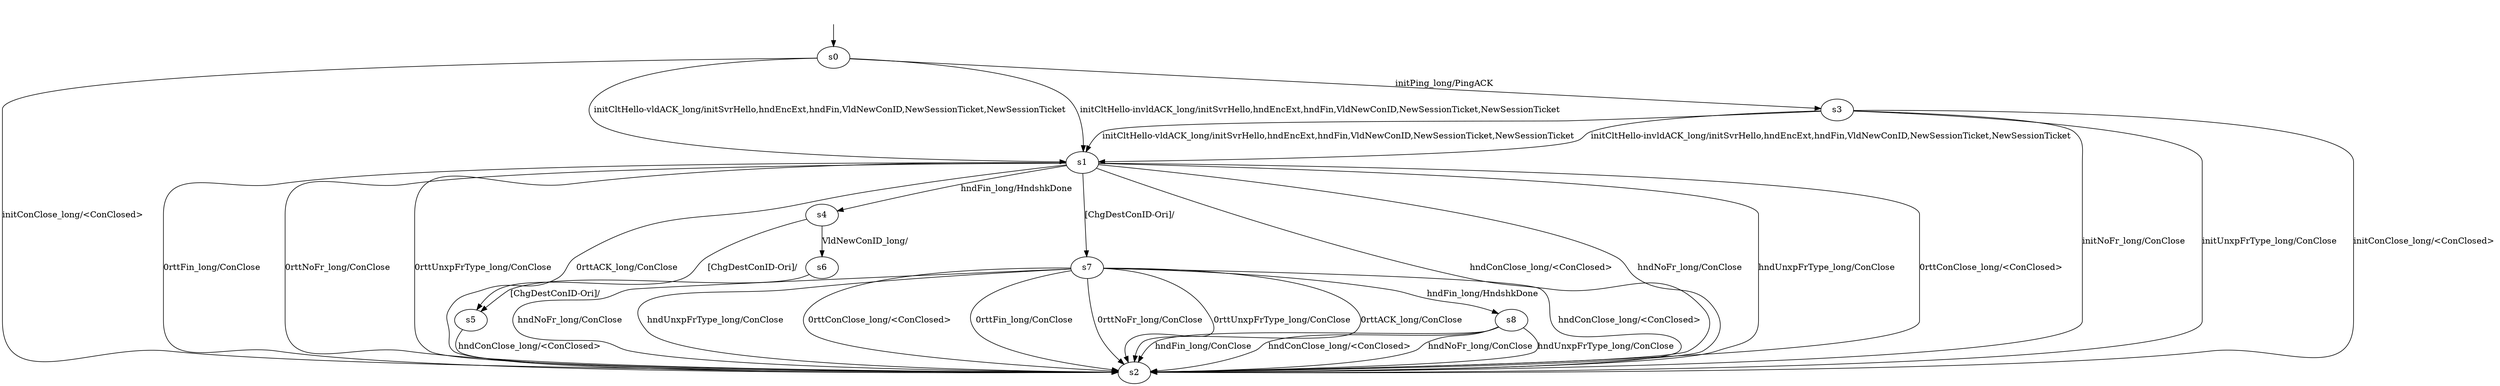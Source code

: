 digraph "../results/quicheModels/quiche-PSK-l-0/learnedModel" {
s0 [label=s0];
s1 [label=s1];
s2 [label=s2];
s3 [label=s3];
s4 [label=s4];
s5 [label=s5];
s6 [label=s6];
s7 [label=s7];
s8 [label=s8];
s0 -> s3  [label="initPing_long/PingACK "];
s0 -> s2  [label="initConClose_long/<ConClosed> "];
s0 -> s1  [label="initCltHello-vldACK_long/initSvrHello,hndEncExt,hndFin,VldNewConID,NewSessionTicket,NewSessionTicket "];
s0 -> s1  [label="initCltHello-invldACK_long/initSvrHello,hndEncExt,hndFin,VldNewConID,NewSessionTicket,NewSessionTicket "];
s1 -> s4  [label="hndFin_long/HndshkDone "];
s1 -> s2  [label="hndConClose_long/<ConClosed> "];
s1 -> s2  [label="hndNoFr_long/ConClose "];
s1 -> s2  [label="hndUnxpFrType_long/ConClose "];
s1 -> s2  [label="0rttConClose_long/<ConClosed> "];
s1 -> s2  [label="0rttFin_long/ConClose "];
s1 -> s2  [label="0rttNoFr_long/ConClose "];
s1 -> s2  [label="0rttUnxpFrType_long/ConClose "];
s1 -> s2  [label="0rttACK_long/ConClose "];
s1 -> s7  [label="[ChgDestConID-Ori]/ "];
s3 -> s2  [label="initConClose_long/<ConClosed> "];
s3 -> s1  [label="initCltHello-vldACK_long/initSvrHello,hndEncExt,hndFin,VldNewConID,NewSessionTicket,NewSessionTicket "];
s3 -> s1  [label="initCltHello-invldACK_long/initSvrHello,hndEncExt,hndFin,VldNewConID,NewSessionTicket,NewSessionTicket "];
s3 -> s2  [label="initNoFr_long/ConClose "];
s3 -> s2  [label="initUnxpFrType_long/ConClose "];
s4 -> s6  [label="VldNewConID_long/ "];
s4 -> s5  [label="[ChgDestConID-Ori]/ "];
s5 -> s2  [label="hndConClose_long/<ConClosed> "];
s6 -> s5  [label="[ChgDestConID-Ori]/ "];
s7 -> s8  [label="hndFin_long/HndshkDone "];
s7 -> s2  [label="hndConClose_long/<ConClosed> "];
s7 -> s2  [label="hndNoFr_long/ConClose "];
s7 -> s2  [label="hndUnxpFrType_long/ConClose "];
s7 -> s2  [label="0rttConClose_long/<ConClosed> "];
s7 -> s2  [label="0rttFin_long/ConClose "];
s7 -> s2  [label="0rttNoFr_long/ConClose "];
s7 -> s2  [label="0rttUnxpFrType_long/ConClose "];
s7 -> s2  [label="0rttACK_long/ConClose "];
s8 -> s2  [label="hndFin_long/ConClose "];
s8 -> s2  [label="hndConClose_long/<ConClosed> "];
s8 -> s2  [label="hndNoFr_long/ConClose "];
s8 -> s2  [label="hndUnxpFrType_long/ConClose "];
__start0 [label="", shape=none];
__start0 -> s0  [label=""];
}
